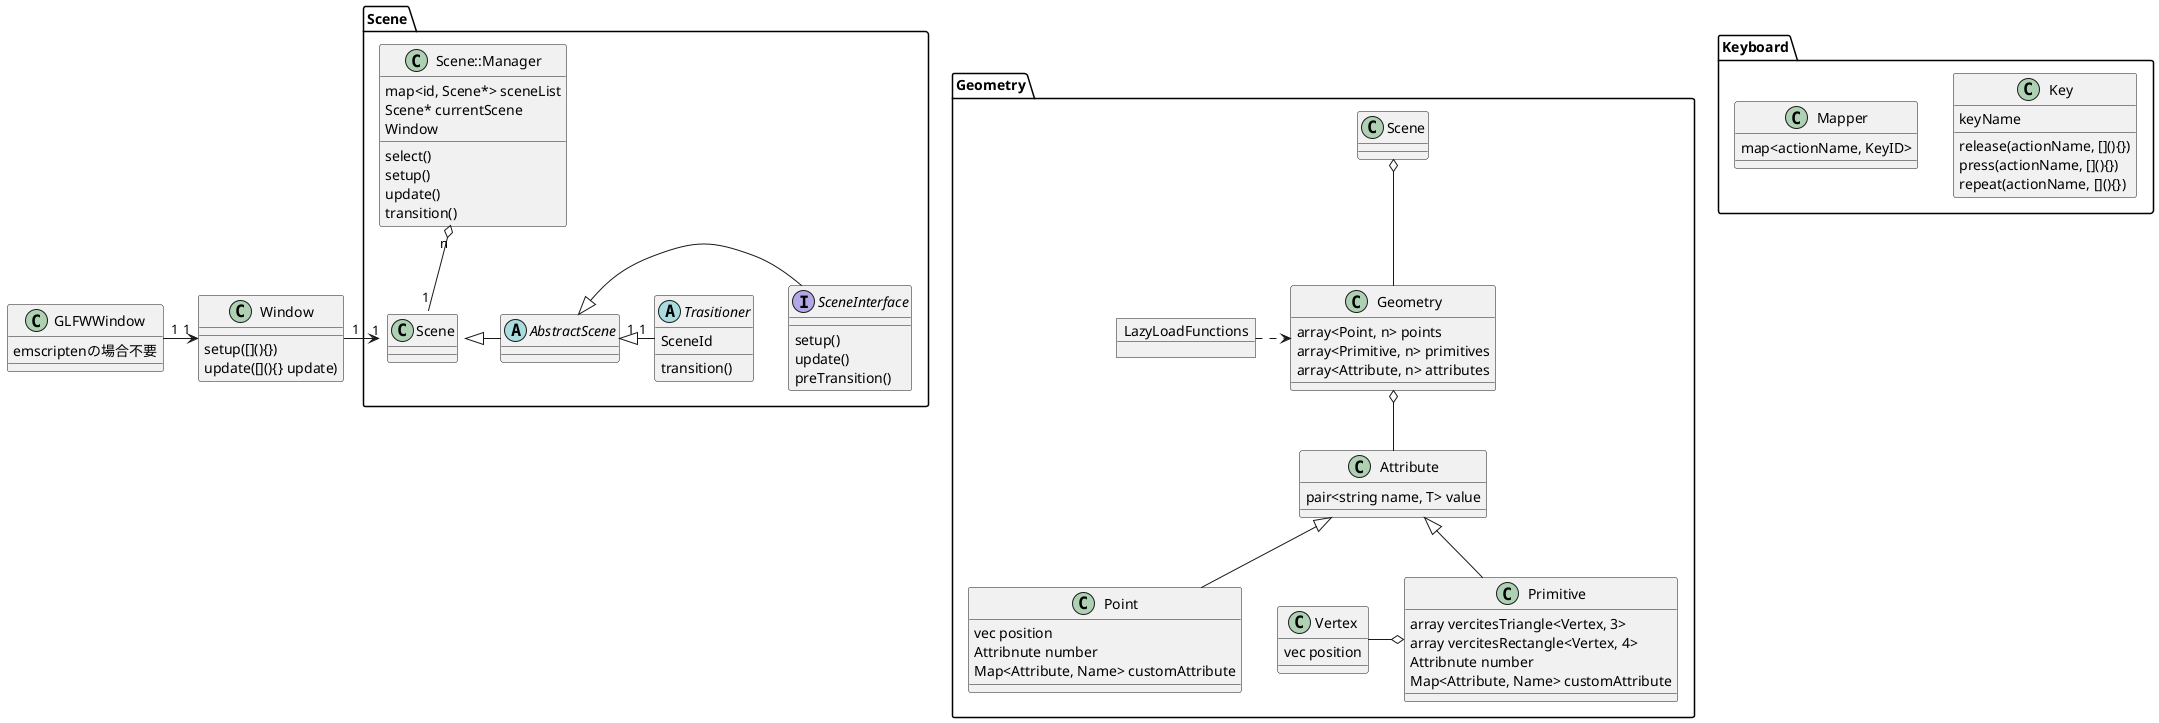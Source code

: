 @startuml thux
' eventは各自のオブジェクトが持ちたい

class GLFWWindow {
    emscriptenの場合不要
}
GLFWWindow "1" -> "1" Window

class Window {
    setup([](){})
    update([](){} update)
}
' Window --> Scene
' Window --> Geometry

package Scene {
    Window "1" -> "1" Scene::Manager
    
    class Scene::Manager {
        'compile time
        map<id, Scene*> sceneList 
        ' str?
        Scene* currentScene
        Window

        select()
        setup()
        update()
        transition()
    }
    Scene::Manager "n" o-- "1" Scene

    Scene <|- AbstractScene
    abstract AbstractScene {
    }

    AbstractScene  <|- SceneInterface
    interface SceneInterface {
        setup()
        update()
        preTransition()
    }

    AbstractScene "1" <|- "1" Trasitioner
    abstract Trasitioner {
        SceneId
        transition()
    }
}

package Keyboard {
    ' 1 : n ? key('e')
    ' 1 : 1 key().press('e')
    
    class Key {
        keyName
        release(actionName, [](){})
        press(actionName, [](){})
        repeat(actionName, [](){})
    }

    class Mapper {
        map<actionName, KeyID>
    }
}

package Geometry {
    class Geometry {
        array<Point, n> points
        array<Primitive, n> primitives
        array<Attribute, n> attributes
    }
    Scene o-- Geometry

    Geometry o-- Attribute

    object LazyLoadFunctions {

    }
    LazyLoadFunctions .> Geometry

    class Attribute {
        pair<string name, T> value
    }

    class Point {
        vec position
        Attribnute number
        Map<Attribute, Name> customAttribute
    }
    Attribute <|-- Point

    class Primitive {
        array vercitesTriangle<Vertex, 3>
        array vercitesRectangle<Vertex, 4>
        Attribnute number
        Map<Attribute, Name> customAttribute
    }
    Attribute <|-- Primitive

    class Vertex {
        vec position
    }
    Vertex -o Primitive
    ' Vertex <|- Attribute
}
@enduml